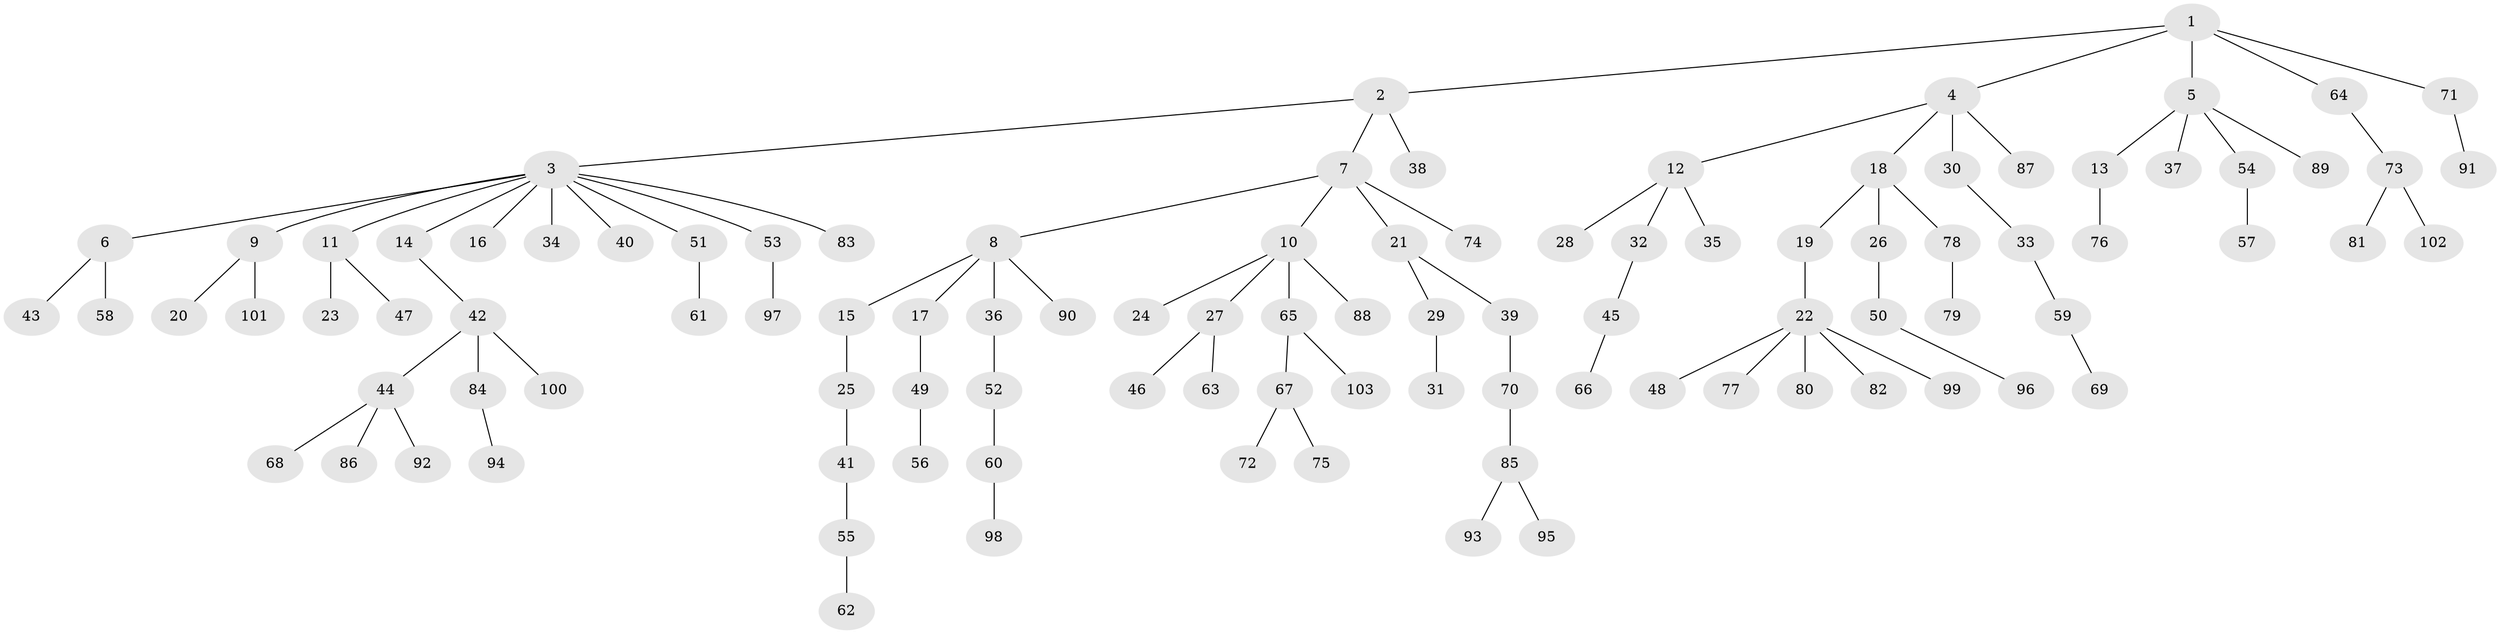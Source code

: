 // coarse degree distribution, {2: 0.23529411764705882, 1: 0.6862745098039216, 4: 0.0392156862745098, 6: 0.0196078431372549, 27: 0.0196078431372549}
// Generated by graph-tools (version 1.1) at 2025/55/03/04/25 21:55:38]
// undirected, 103 vertices, 102 edges
graph export_dot {
graph [start="1"]
  node [color=gray90,style=filled];
  1;
  2;
  3;
  4;
  5;
  6;
  7;
  8;
  9;
  10;
  11;
  12;
  13;
  14;
  15;
  16;
  17;
  18;
  19;
  20;
  21;
  22;
  23;
  24;
  25;
  26;
  27;
  28;
  29;
  30;
  31;
  32;
  33;
  34;
  35;
  36;
  37;
  38;
  39;
  40;
  41;
  42;
  43;
  44;
  45;
  46;
  47;
  48;
  49;
  50;
  51;
  52;
  53;
  54;
  55;
  56;
  57;
  58;
  59;
  60;
  61;
  62;
  63;
  64;
  65;
  66;
  67;
  68;
  69;
  70;
  71;
  72;
  73;
  74;
  75;
  76;
  77;
  78;
  79;
  80;
  81;
  82;
  83;
  84;
  85;
  86;
  87;
  88;
  89;
  90;
  91;
  92;
  93;
  94;
  95;
  96;
  97;
  98;
  99;
  100;
  101;
  102;
  103;
  1 -- 2;
  1 -- 4;
  1 -- 5;
  1 -- 64;
  1 -- 71;
  2 -- 3;
  2 -- 7;
  2 -- 38;
  3 -- 6;
  3 -- 9;
  3 -- 11;
  3 -- 14;
  3 -- 16;
  3 -- 34;
  3 -- 40;
  3 -- 51;
  3 -- 53;
  3 -- 83;
  4 -- 12;
  4 -- 18;
  4 -- 30;
  4 -- 87;
  5 -- 13;
  5 -- 37;
  5 -- 54;
  5 -- 89;
  6 -- 43;
  6 -- 58;
  7 -- 8;
  7 -- 10;
  7 -- 21;
  7 -- 74;
  8 -- 15;
  8 -- 17;
  8 -- 36;
  8 -- 90;
  9 -- 20;
  9 -- 101;
  10 -- 24;
  10 -- 27;
  10 -- 65;
  10 -- 88;
  11 -- 23;
  11 -- 47;
  12 -- 28;
  12 -- 32;
  12 -- 35;
  13 -- 76;
  14 -- 42;
  15 -- 25;
  17 -- 49;
  18 -- 19;
  18 -- 26;
  18 -- 78;
  19 -- 22;
  21 -- 29;
  21 -- 39;
  22 -- 48;
  22 -- 77;
  22 -- 80;
  22 -- 82;
  22 -- 99;
  25 -- 41;
  26 -- 50;
  27 -- 46;
  27 -- 63;
  29 -- 31;
  30 -- 33;
  32 -- 45;
  33 -- 59;
  36 -- 52;
  39 -- 70;
  41 -- 55;
  42 -- 44;
  42 -- 84;
  42 -- 100;
  44 -- 68;
  44 -- 86;
  44 -- 92;
  45 -- 66;
  49 -- 56;
  50 -- 96;
  51 -- 61;
  52 -- 60;
  53 -- 97;
  54 -- 57;
  55 -- 62;
  59 -- 69;
  60 -- 98;
  64 -- 73;
  65 -- 67;
  65 -- 103;
  67 -- 72;
  67 -- 75;
  70 -- 85;
  71 -- 91;
  73 -- 81;
  73 -- 102;
  78 -- 79;
  84 -- 94;
  85 -- 93;
  85 -- 95;
}
